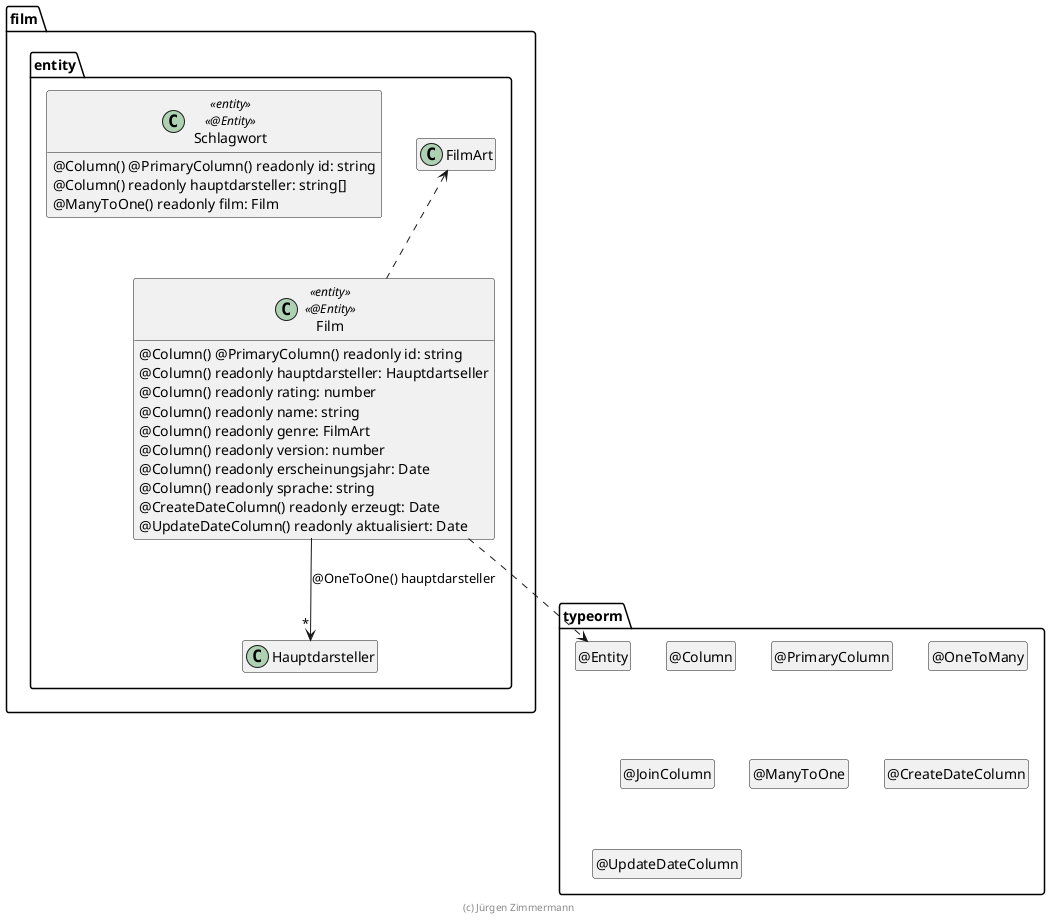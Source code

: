 ' Copyright (C) 2019 - present Juergen Zimmermann, Hochschule Karlsruhe
'
' This program is free software: you can redistribute it and/or modify
' it under the terms of the GNU General Public License as published by
' the Free Software Foundation, either version 3 of the License, or
' (at your option) any later version.
'
' This program is distributed in the hope that it will be useful,
' but WITHOUT ANY WARRANTY; without even the implied warranty of
' MERCHANTABILITY or FITNESS FOR A PARTICULAR PURPOSE.  See the
' GNU General Public License for more details.
'
' You should have received a copy of the GNU General Public License
' along with this program.  If not, see <https://www.gnu.org/licenses/>.

' Preview durch <Alt>d

@startuml Entity

package typeorm {
  class "@Entity" as Entity
  hide Entity circle
  class "@Column" as Column
  hide Column circle
  class "@PrimaryColumn" as PrimaryColumn
  hide PrimaryColumn circle
  class "@OneToMany" as OneToMany
  hide OneToMany circle
  class "@JoinColumn" as JoinColumn
  hide JoinColumn circle
  class "@ManyToOne" as ManyToOne
  hide ManyToOne circle
  class "@CreateDateColumn" as CreateDateColumn
  hide CreateDateColumn circle
  class "@UpdateDateColumn" as UpdateDateColumn
  hide UpdateDateColumn circle
}

package film.entity {

  class Film <<entity>> <<@Entity>> {
    @Column() @PrimaryColumn() readonly id: string
    @Column() readonly hauptdarsteller: Hauptdartseller
    @Column() readonly rating: number
    @Column() readonly name: string
    @Column() readonly genre: FilmArt
    @Column() readonly version: number  
    @Column() readonly erscheinungsjahr: Date
    @Column() readonly sprache: string
    @CreateDateColumn() readonly erzeugt: Date
    @UpdateDateColumn() readonly aktualisiert: Date
  }

  class Schlagwort <<entity>> <<@Entity>> {
    @Column() @PrimaryColumn() readonly id: string
    @Column() readonly hauptdarsteller: string[]
    @ManyToOne() readonly film: Film
  }

  Film ..> Entity
  Film --> "*" Hauptdarsteller : @OneToOne() hauptdarsteller
  Film .up.> FilmArt

}

hide empty members

footer (c) Jürgen Zimmermann

@enduml
